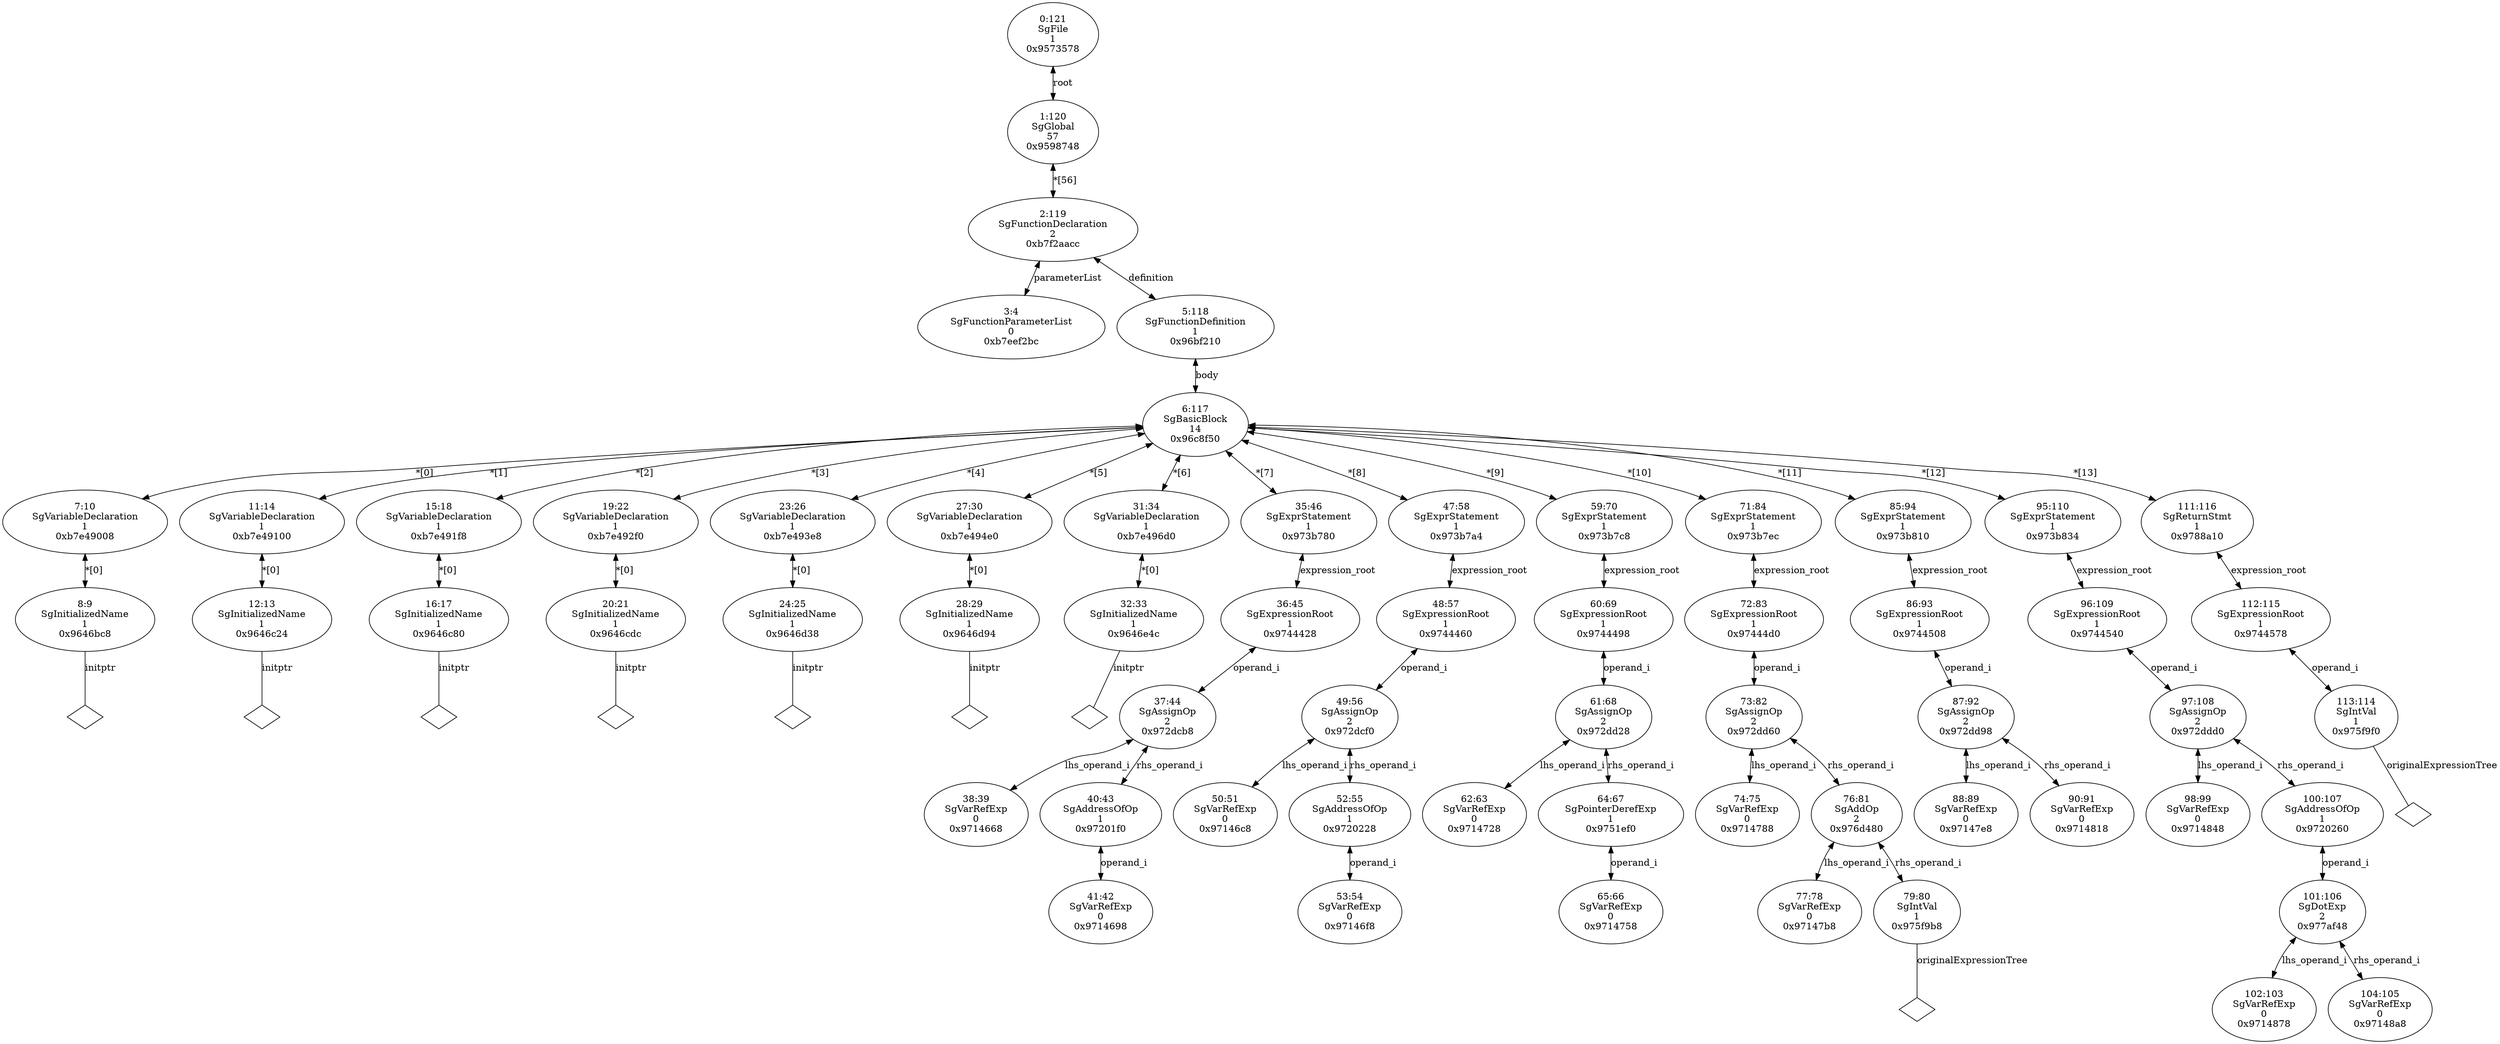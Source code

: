 digraph "G./addressOf.c.dot" {
"0xb7eef2bc"[label="3:4\nSgFunctionParameterList\n0\n0xb7eef2bc\n" ];
"0x9646bc8"[label="8:9\nSgInitializedName\n1\n0x9646bc8\n" ];
"0x9646bc8" -> "0x9646bc8__initptr__null"[label="initptr" dir=none ];
"0x9646bc8__initptr__null"[label="" shape=diamond ];
"0xb7e49008"[label="7:10\nSgVariableDeclaration\n1\n0xb7e49008\n" ];
"0xb7e49008" -> "0x9646bc8"[label="*[0]" dir=both ];
"0x9646c24"[label="12:13\nSgInitializedName\n1\n0x9646c24\n" ];
"0x9646c24" -> "0x9646c24__initptr__null"[label="initptr" dir=none ];
"0x9646c24__initptr__null"[label="" shape=diamond ];
"0xb7e49100"[label="11:14\nSgVariableDeclaration\n1\n0xb7e49100\n" ];
"0xb7e49100" -> "0x9646c24"[label="*[0]" dir=both ];
"0x9646c80"[label="16:17\nSgInitializedName\n1\n0x9646c80\n" ];
"0x9646c80" -> "0x9646c80__initptr__null"[label="initptr" dir=none ];
"0x9646c80__initptr__null"[label="" shape=diamond ];
"0xb7e491f8"[label="15:18\nSgVariableDeclaration\n1\n0xb7e491f8\n" ];
"0xb7e491f8" -> "0x9646c80"[label="*[0]" dir=both ];
"0x9646cdc"[label="20:21\nSgInitializedName\n1\n0x9646cdc\n" ];
"0x9646cdc" -> "0x9646cdc__initptr__null"[label="initptr" dir=none ];
"0x9646cdc__initptr__null"[label="" shape=diamond ];
"0xb7e492f0"[label="19:22\nSgVariableDeclaration\n1\n0xb7e492f0\n" ];
"0xb7e492f0" -> "0x9646cdc"[label="*[0]" dir=both ];
"0x9646d38"[label="24:25\nSgInitializedName\n1\n0x9646d38\n" ];
"0x9646d38" -> "0x9646d38__initptr__null"[label="initptr" dir=none ];
"0x9646d38__initptr__null"[label="" shape=diamond ];
"0xb7e493e8"[label="23:26\nSgVariableDeclaration\n1\n0xb7e493e8\n" ];
"0xb7e493e8" -> "0x9646d38"[label="*[0]" dir=both ];
"0x9646d94"[label="28:29\nSgInitializedName\n1\n0x9646d94\n" ];
"0x9646d94" -> "0x9646d94__initptr__null"[label="initptr" dir=none ];
"0x9646d94__initptr__null"[label="" shape=diamond ];
"0xb7e494e0"[label="27:30\nSgVariableDeclaration\n1\n0xb7e494e0\n" ];
"0xb7e494e0" -> "0x9646d94"[label="*[0]" dir=both ];
"0x9646e4c"[label="32:33\nSgInitializedName\n1\n0x9646e4c\n" ];
"0x9646e4c" -> "0x9646e4c__initptr__null"[label="initptr" dir=none ];
"0x9646e4c__initptr__null"[label="" shape=diamond ];
"0xb7e496d0"[label="31:34\nSgVariableDeclaration\n1\n0xb7e496d0\n" ];
"0xb7e496d0" -> "0x9646e4c"[label="*[0]" dir=both ];
"0x9714668"[label="38:39\nSgVarRefExp\n0\n0x9714668\n" ];
"0x9714698"[label="41:42\nSgVarRefExp\n0\n0x9714698\n" ];
"0x97201f0"[label="40:43\nSgAddressOfOp\n1\n0x97201f0\n" ];
"0x97201f0" -> "0x9714698"[label="operand_i" dir=both ];
"0x972dcb8"[label="37:44\nSgAssignOp\n2\n0x972dcb8\n" ];
"0x972dcb8" -> "0x9714668"[label="lhs_operand_i" dir=both ];
"0x972dcb8" -> "0x97201f0"[label="rhs_operand_i" dir=both ];
"0x9744428"[label="36:45\nSgExpressionRoot\n1\n0x9744428\n" ];
"0x9744428" -> "0x972dcb8"[label="operand_i" dir=both ];
"0x973b780"[label="35:46\nSgExprStatement\n1\n0x973b780\n" ];
"0x973b780" -> "0x9744428"[label="expression_root" dir=both ];
"0x97146c8"[label="50:51\nSgVarRefExp\n0\n0x97146c8\n" ];
"0x97146f8"[label="53:54\nSgVarRefExp\n0\n0x97146f8\n" ];
"0x9720228"[label="52:55\nSgAddressOfOp\n1\n0x9720228\n" ];
"0x9720228" -> "0x97146f8"[label="operand_i" dir=both ];
"0x972dcf0"[label="49:56\nSgAssignOp\n2\n0x972dcf0\n" ];
"0x972dcf0" -> "0x97146c8"[label="lhs_operand_i" dir=both ];
"0x972dcf0" -> "0x9720228"[label="rhs_operand_i" dir=both ];
"0x9744460"[label="48:57\nSgExpressionRoot\n1\n0x9744460\n" ];
"0x9744460" -> "0x972dcf0"[label="operand_i" dir=both ];
"0x973b7a4"[label="47:58\nSgExprStatement\n1\n0x973b7a4\n" ];
"0x973b7a4" -> "0x9744460"[label="expression_root" dir=both ];
"0x9714728"[label="62:63\nSgVarRefExp\n0\n0x9714728\n" ];
"0x9714758"[label="65:66\nSgVarRefExp\n0\n0x9714758\n" ];
"0x9751ef0"[label="64:67\nSgPointerDerefExp\n1\n0x9751ef0\n" ];
"0x9751ef0" -> "0x9714758"[label="operand_i" dir=both ];
"0x972dd28"[label="61:68\nSgAssignOp\n2\n0x972dd28\n" ];
"0x972dd28" -> "0x9714728"[label="lhs_operand_i" dir=both ];
"0x972dd28" -> "0x9751ef0"[label="rhs_operand_i" dir=both ];
"0x9744498"[label="60:69\nSgExpressionRoot\n1\n0x9744498\n" ];
"0x9744498" -> "0x972dd28"[label="operand_i" dir=both ];
"0x973b7c8"[label="59:70\nSgExprStatement\n1\n0x973b7c8\n" ];
"0x973b7c8" -> "0x9744498"[label="expression_root" dir=both ];
"0x9714788"[label="74:75\nSgVarRefExp\n0\n0x9714788\n" ];
"0x97147b8"[label="77:78\nSgVarRefExp\n0\n0x97147b8\n" ];
"0x975f9b8"[label="79:80\nSgIntVal\n1\n0x975f9b8\n" ];
"0x975f9b8" -> "0x975f9b8__originalExpressionTree__null"[label="originalExpressionTree" dir=none ];
"0x975f9b8__originalExpressionTree__null"[label="" shape=diamond ];
"0x976d480"[label="76:81\nSgAddOp\n2\n0x976d480\n" ];
"0x976d480" -> "0x97147b8"[label="lhs_operand_i" dir=both ];
"0x976d480" -> "0x975f9b8"[label="rhs_operand_i" dir=both ];
"0x972dd60"[label="73:82\nSgAssignOp\n2\n0x972dd60\n" ];
"0x972dd60" -> "0x9714788"[label="lhs_operand_i" dir=both ];
"0x972dd60" -> "0x976d480"[label="rhs_operand_i" dir=both ];
"0x97444d0"[label="72:83\nSgExpressionRoot\n1\n0x97444d0\n" ];
"0x97444d0" -> "0x972dd60"[label="operand_i" dir=both ];
"0x973b7ec"[label="71:84\nSgExprStatement\n1\n0x973b7ec\n" ];
"0x973b7ec" -> "0x97444d0"[label="expression_root" dir=both ];
"0x97147e8"[label="88:89\nSgVarRefExp\n0\n0x97147e8\n" ];
"0x9714818"[label="90:91\nSgVarRefExp\n0\n0x9714818\n" ];
"0x972dd98"[label="87:92\nSgAssignOp\n2\n0x972dd98\n" ];
"0x972dd98" -> "0x97147e8"[label="lhs_operand_i" dir=both ];
"0x972dd98" -> "0x9714818"[label="rhs_operand_i" dir=both ];
"0x9744508"[label="86:93\nSgExpressionRoot\n1\n0x9744508\n" ];
"0x9744508" -> "0x972dd98"[label="operand_i" dir=both ];
"0x973b810"[label="85:94\nSgExprStatement\n1\n0x973b810\n" ];
"0x973b810" -> "0x9744508"[label="expression_root" dir=both ];
"0x9714848"[label="98:99\nSgVarRefExp\n0\n0x9714848\n" ];
"0x9714878"[label="102:103\nSgVarRefExp\n0\n0x9714878\n" ];
"0x97148a8"[label="104:105\nSgVarRefExp\n0\n0x97148a8\n" ];
"0x977af48"[label="101:106\nSgDotExp\n2\n0x977af48\n" ];
"0x977af48" -> "0x9714878"[label="lhs_operand_i" dir=both ];
"0x977af48" -> "0x97148a8"[label="rhs_operand_i" dir=both ];
"0x9720260"[label="100:107\nSgAddressOfOp\n1\n0x9720260\n" ];
"0x9720260" -> "0x977af48"[label="operand_i" dir=both ];
"0x972ddd0"[label="97:108\nSgAssignOp\n2\n0x972ddd0\n" ];
"0x972ddd0" -> "0x9714848"[label="lhs_operand_i" dir=both ];
"0x972ddd0" -> "0x9720260"[label="rhs_operand_i" dir=both ];
"0x9744540"[label="96:109\nSgExpressionRoot\n1\n0x9744540\n" ];
"0x9744540" -> "0x972ddd0"[label="operand_i" dir=both ];
"0x973b834"[label="95:110\nSgExprStatement\n1\n0x973b834\n" ];
"0x973b834" -> "0x9744540"[label="expression_root" dir=both ];
"0x975f9f0"[label="113:114\nSgIntVal\n1\n0x975f9f0\n" ];
"0x975f9f0" -> "0x975f9f0__originalExpressionTree__null"[label="originalExpressionTree" dir=none ];
"0x975f9f0__originalExpressionTree__null"[label="" shape=diamond ];
"0x9744578"[label="112:115\nSgExpressionRoot\n1\n0x9744578\n" ];
"0x9744578" -> "0x975f9f0"[label="operand_i" dir=both ];
"0x9788a10"[label="111:116\nSgReturnStmt\n1\n0x9788a10\n" ];
"0x9788a10" -> "0x9744578"[label="expression_root" dir=both ];
"0x96c8f50"[label="6:117\nSgBasicBlock\n14\n0x96c8f50\n" ];
"0x96c8f50" -> "0xb7e49008"[label="*[0]" dir=both ];
"0x96c8f50" -> "0xb7e49100"[label="*[1]" dir=both ];
"0x96c8f50" -> "0xb7e491f8"[label="*[2]" dir=both ];
"0x96c8f50" -> "0xb7e492f0"[label="*[3]" dir=both ];
"0x96c8f50" -> "0xb7e493e8"[label="*[4]" dir=both ];
"0x96c8f50" -> "0xb7e494e0"[label="*[5]" dir=both ];
"0x96c8f50" -> "0xb7e496d0"[label="*[6]" dir=both ];
"0x96c8f50" -> "0x973b780"[label="*[7]" dir=both ];
"0x96c8f50" -> "0x973b7a4"[label="*[8]" dir=both ];
"0x96c8f50" -> "0x973b7c8"[label="*[9]" dir=both ];
"0x96c8f50" -> "0x973b7ec"[label="*[10]" dir=both ];
"0x96c8f50" -> "0x973b810"[label="*[11]" dir=both ];
"0x96c8f50" -> "0x973b834"[label="*[12]" dir=both ];
"0x96c8f50" -> "0x9788a10"[label="*[13]" dir=both ];
"0x96bf210"[label="5:118\nSgFunctionDefinition\n1\n0x96bf210\n" ];
"0x96bf210" -> "0x96c8f50"[label="body" dir=both ];
"0xb7f2aacc"[label="2:119\nSgFunctionDeclaration\n2\n0xb7f2aacc\n" ];
"0xb7f2aacc" -> "0xb7eef2bc"[label="parameterList" dir=both ];
"0xb7f2aacc" -> "0x96bf210"[label="definition" dir=both ];
"0x9598748"[label="1:120\nSgGlobal\n57\n0x9598748\n" ];
"0x9598748" -> "0xb7f2aacc"[label="*[56]" dir=both ];
"0x9573578"[label="0:121\nSgFile\n1\n0x9573578\n" ];
"0x9573578" -> "0x9598748"[label="root" dir=both ];
}
